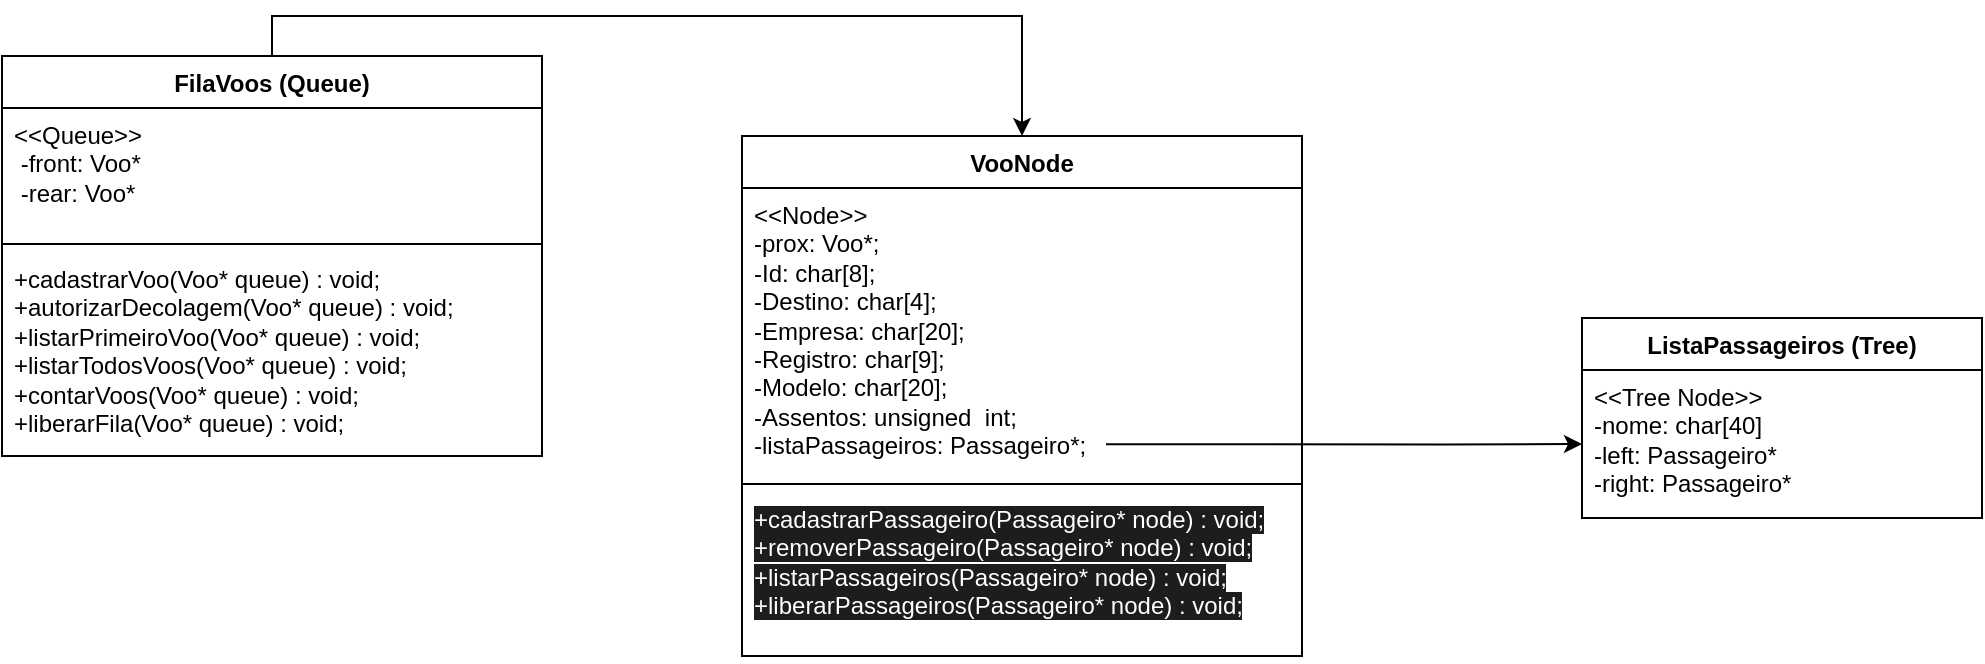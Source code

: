<mxfile version="26.1.1">
  <diagram name="Página-1" id="Yi6HdwHIANCIvOy53yK0">
    <mxGraphModel dx="411" dy="246" grid="1" gridSize="10" guides="1" tooltips="1" connect="1" arrows="1" fold="1" page="1" pageScale="1" pageWidth="827" pageHeight="1169" math="0" shadow="0">
      <root>
        <mxCell id="0" />
        <mxCell id="1" parent="0" />
        <mxCell id="VEpnydBWZPY5EarwewI3-34" style="edgeStyle=orthogonalEdgeStyle;rounded=0;orthogonalLoop=1;jettySize=auto;html=1;exitX=0.5;exitY=0;exitDx=0;exitDy=0;entryX=0.5;entryY=0;entryDx=0;entryDy=0;" edge="1" parent="1" source="VEpnydBWZPY5EarwewI3-13" target="VEpnydBWZPY5EarwewI3-17">
          <mxGeometry relative="1" as="geometry" />
        </mxCell>
        <mxCell id="VEpnydBWZPY5EarwewI3-13" value="FilaVoos (Queue)" style="swimlane;fontStyle=1;align=center;verticalAlign=top;childLayout=stackLayout;horizontal=1;startSize=26;horizontalStack=0;resizeParent=1;resizeParentMax=0;resizeLast=0;collapsible=1;marginBottom=0;whiteSpace=wrap;html=1;" vertex="1" parent="1">
          <mxGeometry x="240" y="250" width="270" height="200" as="geometry" />
        </mxCell>
        <mxCell id="VEpnydBWZPY5EarwewI3-14" value="&amp;lt;&amp;lt;Queue&amp;gt;&amp;gt;&lt;div&gt;&amp;nbsp;-front: Voo*&amp;nbsp;&lt;/div&gt;&lt;div&gt;&amp;nbsp;-rear: Voo*&amp;nbsp;&lt;/div&gt;&lt;div&gt;&lt;br&gt;&lt;/div&gt;" style="text;strokeColor=none;fillColor=none;align=left;verticalAlign=top;spacingLeft=4;spacingRight=4;overflow=hidden;rotatable=0;points=[[0,0.5],[1,0.5]];portConstraint=eastwest;whiteSpace=wrap;html=1;" vertex="1" parent="VEpnydBWZPY5EarwewI3-13">
          <mxGeometry y="26" width="270" height="64" as="geometry" />
        </mxCell>
        <mxCell id="VEpnydBWZPY5EarwewI3-15" value="" style="line;strokeWidth=1;fillColor=none;align=left;verticalAlign=middle;spacingTop=-1;spacingLeft=3;spacingRight=3;rotatable=0;labelPosition=right;points=[];portConstraint=eastwest;strokeColor=inherit;" vertex="1" parent="VEpnydBWZPY5EarwewI3-13">
          <mxGeometry y="90" width="270" height="8" as="geometry" />
        </mxCell>
        <mxCell id="VEpnydBWZPY5EarwewI3-16" value="&lt;div&gt;+cadastrarVoo(Voo* queue) : void;&amp;nbsp; &amp;nbsp; &amp;nbsp; &amp;nbsp; &amp;nbsp;&lt;/div&gt;&lt;div&gt;+autorizarDecolagem(Voo* queue) : void;&lt;br&gt;+listarPrimeiroVoo(Voo* queue) : void;&lt;br&gt;+listarTodosVoos(Voo* queue) : void;&lt;br&gt;+contarVoos(Voo* queue) : void;&lt;br&gt;+liberarFila(Voo* queue) : void;&lt;/div&gt;" style="text;strokeColor=none;fillColor=none;align=left;verticalAlign=top;spacingLeft=4;spacingRight=4;overflow=hidden;rotatable=0;points=[[0,0.5],[1,0.5]];portConstraint=eastwest;whiteSpace=wrap;html=1;" vertex="1" parent="VEpnydBWZPY5EarwewI3-13">
          <mxGeometry y="98" width="270" height="102" as="geometry" />
        </mxCell>
        <mxCell id="VEpnydBWZPY5EarwewI3-17" value="VooNode" style="swimlane;fontStyle=1;align=center;verticalAlign=top;childLayout=stackLayout;horizontal=1;startSize=26;horizontalStack=0;resizeParent=1;resizeParentMax=0;resizeLast=0;collapsible=1;marginBottom=0;whiteSpace=wrap;html=1;" vertex="1" parent="1">
          <mxGeometry x="610" y="290" width="280" height="260" as="geometry" />
        </mxCell>
        <mxCell id="VEpnydBWZPY5EarwewI3-18" value="        &amp;lt;&amp;lt;Node&amp;gt;&amp;gt;&lt;br&gt;        -prox: Voo*;&lt;br&gt;        -Id: char[8];&amp;nbsp;&lt;br&gt;        -Destino: char[4];&amp;nbsp;&lt;br&gt;        -Empresa: char[20];&amp;nbsp;&lt;br&gt;        -Registro: char[9];&lt;br&gt;        -Modelo: char[20];&lt;br&gt;        -Assentos: unsigned&amp;nbsp; int;&lt;br&gt;        -listaPassageiros: Passageiro*;" style="text;strokeColor=none;fillColor=none;align=left;verticalAlign=top;spacingLeft=4;spacingRight=4;overflow=hidden;rotatable=0;points=[[0,0.5,0,0,0],[0.65,0.89,0,0,0]];portConstraint=eastwest;whiteSpace=wrap;html=1;" vertex="1" parent="VEpnydBWZPY5EarwewI3-17">
          <mxGeometry y="26" width="280" height="144" as="geometry" />
        </mxCell>
        <mxCell id="VEpnydBWZPY5EarwewI3-19" value="" style="line;strokeWidth=1;fillColor=none;align=left;verticalAlign=middle;spacingTop=-1;spacingLeft=3;spacingRight=3;rotatable=0;labelPosition=right;points=[];portConstraint=eastwest;strokeColor=inherit;" vertex="1" parent="VEpnydBWZPY5EarwewI3-17">
          <mxGeometry y="170" width="280" height="8" as="geometry" />
        </mxCell>
        <mxCell id="VEpnydBWZPY5EarwewI3-20" value="&lt;span style=&quot;color: rgb(255, 255, 255); font-family: Helvetica; font-size: 12px; font-style: normal; font-variant-ligatures: normal; font-variant-caps: normal; font-weight: 400; letter-spacing: normal; orphans: 2; text-align: left; text-indent: 0px; text-transform: none; widows: 2; word-spacing: 0px; -webkit-text-stroke-width: 0px; white-space: normal; background-color: rgb(27, 29, 30); text-decoration-thickness: initial; text-decoration-style: initial; text-decoration-color: initial; display: inline !important; float: none;&quot;&gt;+cadastrarPassageiro(Passageiro* node) : void;&lt;/span&gt;&lt;br style=&quot;forced-color-adjust: none; box-shadow: none !important; color: rgb(255, 255, 255); font-family: Helvetica; font-size: 12px; font-style: normal; font-variant-ligatures: normal; font-variant-caps: normal; font-weight: 400; letter-spacing: normal; orphans: 2; text-align: left; text-indent: 0px; text-transform: none; widows: 2; word-spacing: 0px; -webkit-text-stroke-width: 0px; white-space: normal; background-color: rgb(27, 29, 30); text-decoration-thickness: initial; text-decoration-style: initial; text-decoration-color: initial;&quot;&gt;&lt;span style=&quot;color: rgb(255, 255, 255); font-family: Helvetica; font-size: 12px; font-style: normal; font-variant-ligatures: normal; font-variant-caps: normal; font-weight: 400; letter-spacing: normal; orphans: 2; text-align: left; text-indent: 0px; text-transform: none; widows: 2; word-spacing: 0px; -webkit-text-stroke-width: 0px; white-space: normal; background-color: rgb(27, 29, 30); text-decoration-thickness: initial; text-decoration-style: initial; text-decoration-color: initial; display: inline !important; float: none;&quot;&gt;+removerPassageiro(Passageiro* node) : void;&lt;/span&gt;&lt;br style=&quot;forced-color-adjust: none; box-shadow: none !important; color: rgb(255, 255, 255); font-family: Helvetica; font-size: 12px; font-style: normal; font-variant-ligatures: normal; font-variant-caps: normal; font-weight: 400; letter-spacing: normal; orphans: 2; text-align: left; text-indent: 0px; text-transform: none; widows: 2; word-spacing: 0px; -webkit-text-stroke-width: 0px; white-space: normal; background-color: rgb(27, 29, 30); text-decoration-thickness: initial; text-decoration-style: initial; text-decoration-color: initial;&quot;&gt;&lt;span style=&quot;color: rgb(255, 255, 255); font-family: Helvetica; font-size: 12px; font-style: normal; font-variant-ligatures: normal; font-variant-caps: normal; font-weight: 400; letter-spacing: normal; orphans: 2; text-align: left; text-indent: 0px; text-transform: none; widows: 2; word-spacing: 0px; -webkit-text-stroke-width: 0px; white-space: normal; background-color: rgb(27, 29, 30); text-decoration-thickness: initial; text-decoration-style: initial; text-decoration-color: initial; display: inline !important; float: none;&quot;&gt;+listarPassageiros(Passageiro* node) : void;&lt;/span&gt;&lt;br style=&quot;forced-color-adjust: none; box-shadow: none !important; color: rgb(255, 255, 255); font-family: Helvetica; font-size: 12px; font-style: normal; font-variant-ligatures: normal; font-variant-caps: normal; font-weight: 400; letter-spacing: normal; orphans: 2; text-align: left; text-indent: 0px; text-transform: none; widows: 2; word-spacing: 0px; -webkit-text-stroke-width: 0px; white-space: normal; background-color: rgb(27, 29, 30); text-decoration-thickness: initial; text-decoration-style: initial; text-decoration-color: initial;&quot;&gt;&lt;span style=&quot;color: rgb(255, 255, 255); font-family: Helvetica; font-size: 12px; font-style: normal; font-variant-ligatures: normal; font-variant-caps: normal; font-weight: 400; letter-spacing: normal; orphans: 2; text-align: left; text-indent: 0px; text-transform: none; widows: 2; word-spacing: 0px; -webkit-text-stroke-width: 0px; white-space: normal; background-color: rgb(27, 29, 30); text-decoration-thickness: initial; text-decoration-style: initial; text-decoration-color: initial; display: inline !important; float: none;&quot;&gt;+liberarPassageiros(Passageiro* node) : void;&lt;/span&gt;&lt;div&gt;&lt;br/&gt;&lt;/div&gt;" style="text;strokeColor=none;fillColor=none;align=left;verticalAlign=top;spacingLeft=4;spacingRight=4;overflow=hidden;rotatable=0;points=[[0,0.5],[1,0.5]];portConstraint=eastwest;whiteSpace=wrap;html=1;" vertex="1" parent="VEpnydBWZPY5EarwewI3-17">
          <mxGeometry y="178" width="280" height="82" as="geometry" />
        </mxCell>
        <mxCell id="VEpnydBWZPY5EarwewI3-21" value="ListaPassageiros (Tree)" style="swimlane;fontStyle=1;align=center;verticalAlign=top;childLayout=stackLayout;horizontal=1;startSize=26;horizontalStack=0;resizeParent=1;resizeParentMax=0;resizeLast=0;collapsible=1;marginBottom=0;whiteSpace=wrap;html=1;" vertex="1" parent="1">
          <mxGeometry x="1030" y="381" width="200" height="100" as="geometry" />
        </mxCell>
        <mxCell id="VEpnydBWZPY5EarwewI3-22" value="        &amp;lt;&amp;lt;Tree Node&amp;gt;&amp;gt;&lt;br/&gt;        -nome: char[40]&lt;br/&gt;        -left: Passageiro*&lt;br/&gt;        -right: Passageiro*" style="text;strokeColor=none;fillColor=none;align=left;verticalAlign=top;spacingLeft=4;spacingRight=4;overflow=hidden;rotatable=0;points=[[0,0.5],[1,0.5]];portConstraint=eastwest;whiteSpace=wrap;html=1;" vertex="1" parent="VEpnydBWZPY5EarwewI3-21">
          <mxGeometry y="26" width="200" height="74" as="geometry" />
        </mxCell>
        <mxCell id="VEpnydBWZPY5EarwewI3-35" style="edgeStyle=orthogonalEdgeStyle;rounded=0;orthogonalLoop=1;jettySize=auto;html=1;exitX=0.65;exitY=0.89;exitDx=0;exitDy=0;exitPerimeter=0;entryX=0;entryY=0.5;entryDx=0;entryDy=0;" edge="1" parent="1" source="VEpnydBWZPY5EarwewI3-18" target="VEpnydBWZPY5EarwewI3-22">
          <mxGeometry relative="1" as="geometry" />
        </mxCell>
      </root>
    </mxGraphModel>
  </diagram>
</mxfile>
